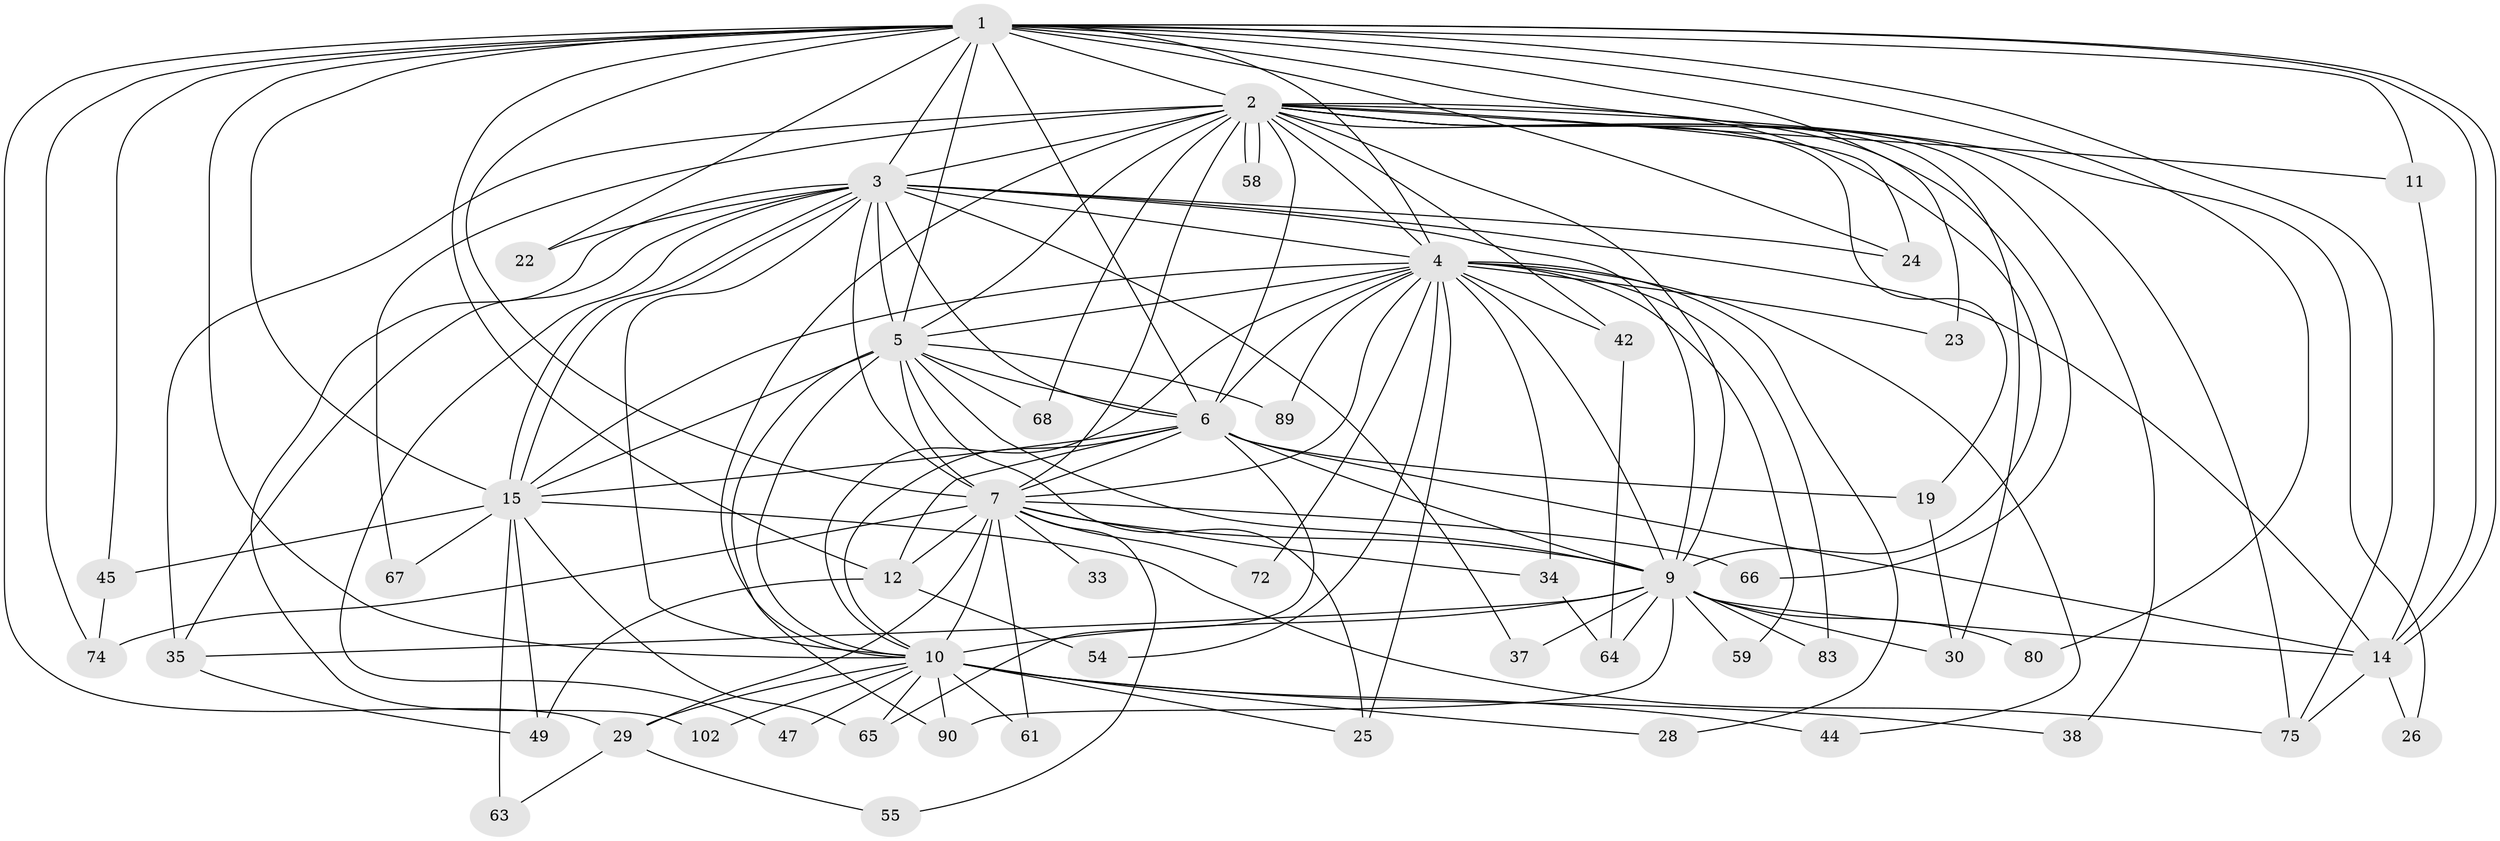 // original degree distribution, {26: 0.009708737864077669, 25: 0.019417475728155338, 20: 0.009708737864077669, 17: 0.009708737864077669, 18: 0.009708737864077669, 16: 0.009708737864077669, 21: 0.019417475728155338, 24: 0.009708737864077669, 3: 0.22330097087378642, 2: 0.5436893203883495, 7: 0.019417475728155338, 5: 0.019417475728155338, 4: 0.07766990291262135, 6: 0.019417475728155338}
// Generated by graph-tools (version 1.1) at 2025/17/03/04/25 18:17:49]
// undirected, 51 vertices, 140 edges
graph export_dot {
graph [start="1"]
  node [color=gray90,style=filled];
  1 [super="+18"];
  2;
  3;
  4 [super="+77+36"];
  5 [super="+71+39"];
  6 [super="+20"];
  7 [super="+21+16+27+8+60+13+50"];
  9;
  10;
  11;
  12 [super="+43"];
  14 [super="+17+53+70+41"];
  15 [super="+31+48"];
  19 [super="+92"];
  22 [super="+87"];
  23;
  24 [super="+78"];
  25 [super="+51"];
  26;
  28;
  29;
  30 [super="+76"];
  33;
  34;
  35 [super="+46"];
  37;
  38;
  42;
  44 [super="+57"];
  45 [super="+97"];
  47;
  49;
  54;
  55;
  58;
  59;
  61;
  63;
  64 [super="+69"];
  65 [super="+98"];
  66;
  67;
  68;
  72 [super="+95"];
  74;
  75 [super="+100"];
  80;
  83;
  89;
  90 [super="+93"];
  102;
  1 -- 2 [weight=2];
  1 -- 3 [weight=2];
  1 -- 4 [weight=2];
  1 -- 5 [weight=2];
  1 -- 6;
  1 -- 7 [weight=5];
  1 -- 9;
  1 -- 10;
  1 -- 11;
  1 -- 12;
  1 -- 14 [weight=2];
  1 -- 14;
  1 -- 22 [weight=2];
  1 -- 29;
  1 -- 45;
  1 -- 66;
  1 -- 74;
  1 -- 15;
  1 -- 80;
  1 -- 75;
  1 -- 24;
  2 -- 3;
  2 -- 4;
  2 -- 5;
  2 -- 6;
  2 -- 7 [weight=3];
  2 -- 9;
  2 -- 10;
  2 -- 11;
  2 -- 19;
  2 -- 23;
  2 -- 24;
  2 -- 26;
  2 -- 30;
  2 -- 35;
  2 -- 38;
  2 -- 42;
  2 -- 58;
  2 -- 58;
  2 -- 67;
  2 -- 68;
  2 -- 75;
  3 -- 4;
  3 -- 5;
  3 -- 6 [weight=2];
  3 -- 7 [weight=2];
  3 -- 9;
  3 -- 10;
  3 -- 15;
  3 -- 15;
  3 -- 22;
  3 -- 24;
  3 -- 37;
  3 -- 47;
  3 -- 102;
  3 -- 35;
  3 -- 14;
  4 -- 5;
  4 -- 6;
  4 -- 7 [weight=4];
  4 -- 9 [weight=2];
  4 -- 10;
  4 -- 23;
  4 -- 28;
  4 -- 34;
  4 -- 42;
  4 -- 44;
  4 -- 54;
  4 -- 59;
  4 -- 83;
  4 -- 89;
  4 -- 25;
  4 -- 15;
  4 -- 72;
  5 -- 6 [weight=2];
  5 -- 7 [weight=2];
  5 -- 9 [weight=2];
  5 -- 10 [weight=2];
  5 -- 25;
  5 -- 68;
  5 -- 89;
  5 -- 90;
  5 -- 15;
  6 -- 7 [weight=3];
  6 -- 9;
  6 -- 10;
  6 -- 12;
  6 -- 19 [weight=2];
  6 -- 65;
  6 -- 14;
  6 -- 15;
  7 -- 9 [weight=2];
  7 -- 10 [weight=6];
  7 -- 66;
  7 -- 29;
  7 -- 72 [weight=2];
  7 -- 61;
  7 -- 33;
  7 -- 34;
  7 -- 74;
  7 -- 55;
  7 -- 12;
  9 -- 10;
  9 -- 35;
  9 -- 37;
  9 -- 59;
  9 -- 80;
  9 -- 83;
  9 -- 90;
  9 -- 14 [weight=2];
  9 -- 30;
  9 -- 64;
  10 -- 25;
  10 -- 28;
  10 -- 29;
  10 -- 38;
  10 -- 44;
  10 -- 47;
  10 -- 61;
  10 -- 102;
  10 -- 90;
  10 -- 65;
  11 -- 14;
  12 -- 49;
  12 -- 54;
  14 -- 75;
  14 -- 26;
  15 -- 67;
  15 -- 49;
  15 -- 63;
  15 -- 75;
  15 -- 45;
  15 -- 65;
  19 -- 30;
  29 -- 55;
  29 -- 63;
  34 -- 64;
  35 -- 49;
  42 -- 64;
  45 -- 74;
}
